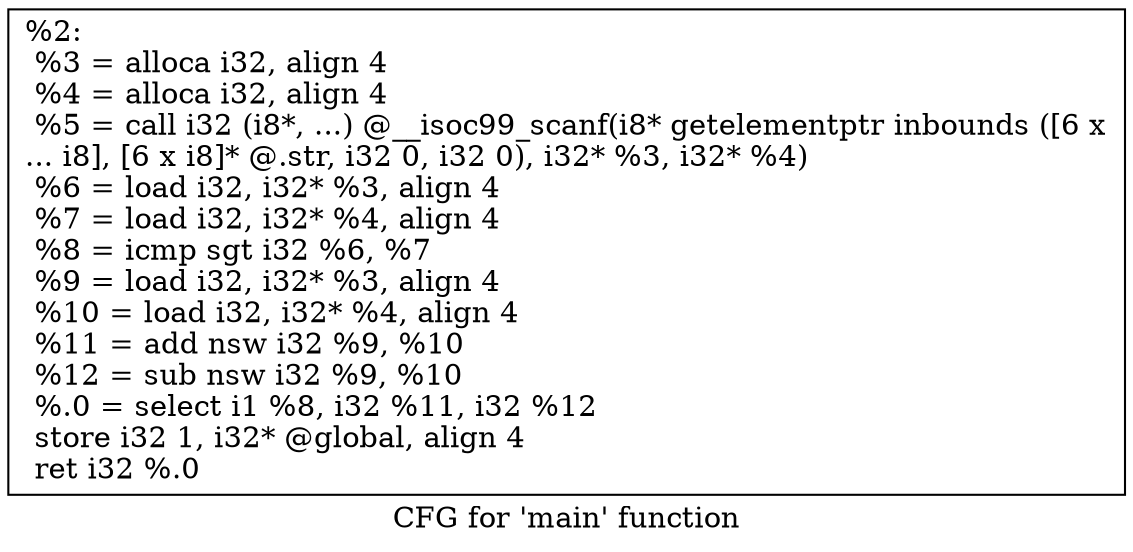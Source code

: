 digraph "CFG for 'main' function" {
	label="CFG for 'main' function";

	Node0x7fffe4a04a70 [shape=record,label="{%2:\l  %3 = alloca i32, align 4\l  %4 = alloca i32, align 4\l  %5 = call i32 (i8*, ...) @__isoc99_scanf(i8* getelementptr inbounds ([6 x\l... i8], [6 x i8]* @.str, i32 0, i32 0), i32* %3, i32* %4)\l  %6 = load i32, i32* %3, align 4\l  %7 = load i32, i32* %4, align 4\l  %8 = icmp sgt i32 %6, %7\l  %9 = load i32, i32* %3, align 4\l  %10 = load i32, i32* %4, align 4\l  %11 = add nsw i32 %9, %10\l  %12 = sub nsw i32 %9, %10\l  %.0 = select i1 %8, i32 %11, i32 %12\l  store i32 1, i32* @global, align 4\l  ret i32 %.0\l}"];
}
